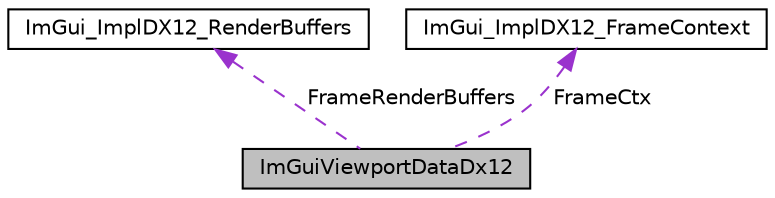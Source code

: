 digraph "ImGuiViewportDataDx12"
{
 // LATEX_PDF_SIZE
  edge [fontname="Helvetica",fontsize="10",labelfontname="Helvetica",labelfontsize="10"];
  node [fontname="Helvetica",fontsize="10",shape=record];
  Node1 [label="ImGuiViewportDataDx12",height=0.2,width=0.4,color="black", fillcolor="grey75", style="filled", fontcolor="black",tooltip=" "];
  Node2 -> Node1 [dir="back",color="darkorchid3",fontsize="10",style="dashed",label=" FrameRenderBuffers" ,fontname="Helvetica"];
  Node2 [label="ImGui_ImplDX12_RenderBuffers",height=0.2,width=0.4,color="black", fillcolor="white", style="filled",URL="$structImGui__ImplDX12__RenderBuffers.html",tooltip=" "];
  Node3 -> Node1 [dir="back",color="darkorchid3",fontsize="10",style="dashed",label=" FrameCtx" ,fontname="Helvetica"];
  Node3 [label="ImGui_ImplDX12_FrameContext",height=0.2,width=0.4,color="black", fillcolor="white", style="filled",URL="$structImGui__ImplDX12__FrameContext.html",tooltip=" "];
}
